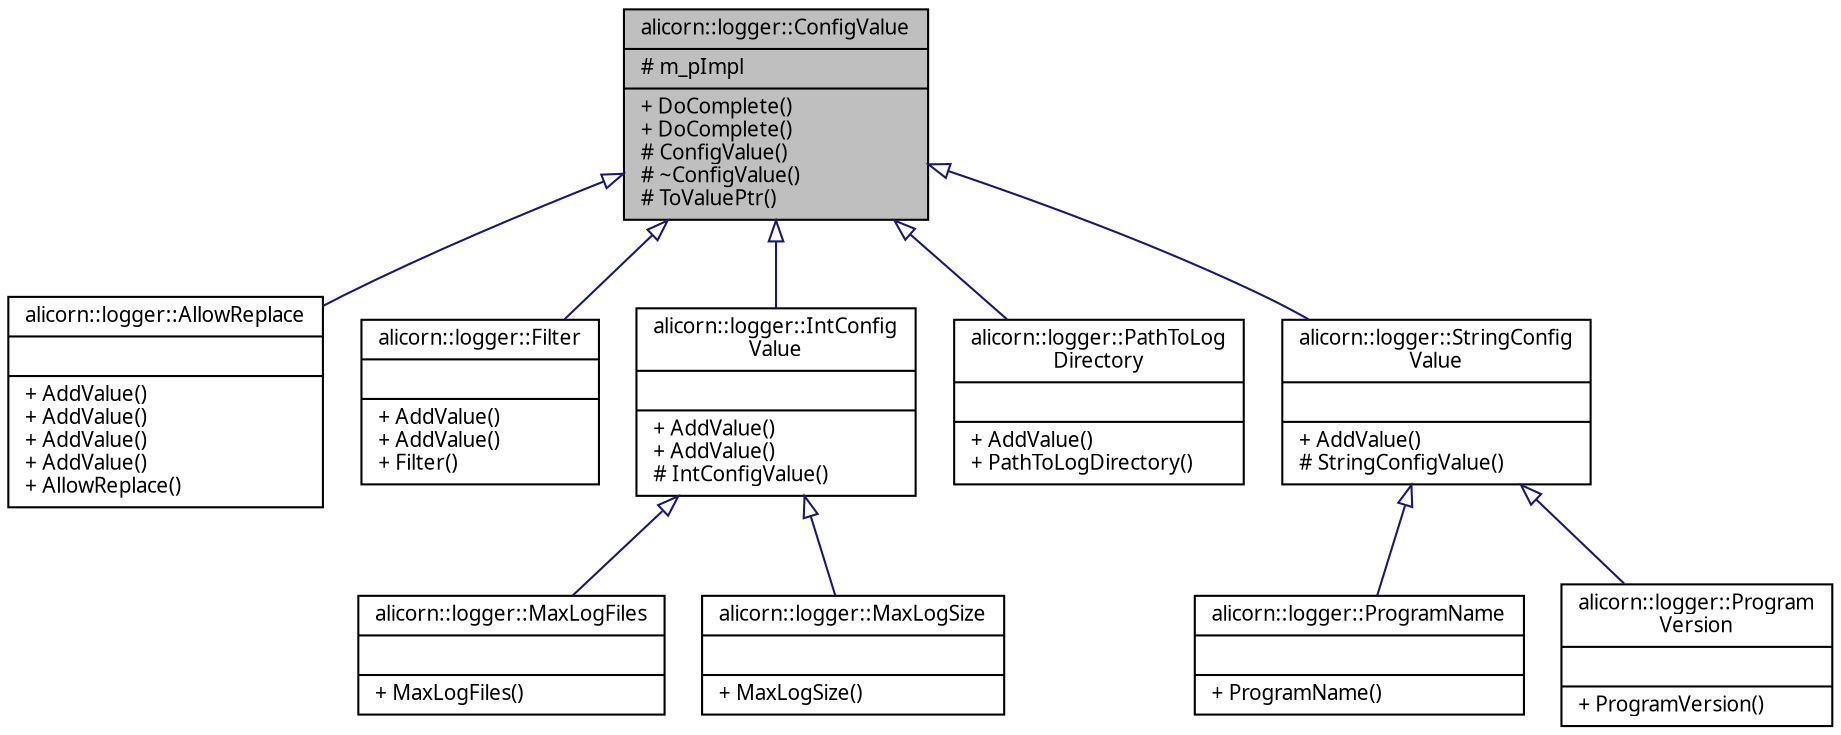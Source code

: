 digraph "alicorn::logger::ConfigValue"
{
 // INTERACTIVE_SVG=YES
  edge [fontname="Verdana",fontsize="10",labelfontname="Verdana",labelfontsize="10"];
  node [fontname="Verdana",fontsize="10",shape=record];
  Node1 [label="{alicorn::logger::ConfigValue\n|# m_pImpl\l|+ DoComplete()\l+ DoComplete()\l# ConfigValue()\l# ~ConfigValue()\l# ToValuePtr()\l}",height=0.2,width=0.4,color="black", fillcolor="grey75", style="filled", fontcolor="black"];
  Node1 -> Node2 [dir="back",color="midnightblue",fontsize="10",style="solid",arrowtail="onormal",fontname="Verdana"];
  Node2 [label="{alicorn::logger::AllowReplace\n||+ AddValue()\l+ AddValue()\l+ AddValue()\l+ AddValue()\l+ AllowReplace()\l}",height=0.2,width=0.4,color="black", fillcolor="white", style="filled",URL="$a00065.html",tooltip="Класс входит в Проект Logger   Включить/выключить разрешение повторов сообщений из одного и того же м..."];
  Node1 -> Node3 [dir="back",color="midnightblue",fontsize="10",style="solid",arrowtail="onormal",fontname="Verdana"];
  Node3 [label="{alicorn::logger::Filter\n||+ AddValue()\l+ AddValue()\l+ Filter()\l}",height=0.2,width=0.4,color="black", fillcolor="white", style="filled",URL="$a00089.html",tooltip="Класс входит в Проект Logger   Фильтр сообщений. Выводиться в лог будут сообщения >= установленного..."];
  Node1 -> Node4 [dir="back",color="midnightblue",fontsize="10",style="solid",arrowtail="onormal",fontname="Verdana"];
  Node4 [label="{alicorn::logger::IntConfig\lValue\n||+ AddValue()\l+ AddValue()\l# IntConfigValue()\l}",height=0.2,width=0.4,color="black", fillcolor="white", style="filled",URL="$a00098.html",tooltip="Класс входит в Проект Logger   Базовый класс для целочисленных параметров. "];
  Node4 -> Node5 [dir="back",color="midnightblue",fontsize="10",style="solid",arrowtail="onormal",fontname="Verdana"];
  Node5 [label="{alicorn::logger::MaxLogFiles\n||+ MaxLogFiles()\l}",height=0.2,width=0.4,color="black", fillcolor="white", style="filled",URL="$a00107.html",tooltip="Класс входит в Проект Logger   Количество файлов журнала лога, которые будут храниться (0 - для отклю..."];
  Node4 -> Node6 [dir="back",color="midnightblue",fontsize="10",style="solid",arrowtail="onormal",fontname="Verdana"];
  Node6 [label="{alicorn::logger::MaxLogSize\n||+ MaxLogSize()\l}",height=0.2,width=0.4,color="black", fillcolor="white", style="filled",URL="$a00108.html",tooltip="Класс входит в Проект Logger   Максимальный размер файла журнала в байтах (0 - без ограничений)..."];
  Node1 -> Node7 [dir="back",color="midnightblue",fontsize="10",style="solid",arrowtail="onormal",fontname="Verdana"];
  Node7 [label="{alicorn::logger::PathToLog\lDirectory\n||+ AddValue()\l+ PathToLogDirectory()\l}",height=0.2,width=0.4,color="black", fillcolor="white", style="filled",URL="$a00116.html",tooltip="Класс входит в Проект Logger   Имя папки, в которой будут создаваться файлы журнала. "];
  Node1 -> Node8 [dir="back",color="midnightblue",fontsize="10",style="solid",arrowtail="onormal",fontname="Verdana"];
  Node8 [label="{alicorn::logger::StringConfig\lValue\n||+ AddValue()\l# StringConfigValue()\l}",height=0.2,width=0.4,color="black", fillcolor="white", style="filled",URL="$a00136.html",tooltip="Класс входит в Проект Logger   Базовый класс для строковых параметров. "];
  Node8 -> Node9 [dir="back",color="midnightblue",fontsize="10",style="solid",arrowtail="onormal",fontname="Verdana"];
  Node9 [label="{alicorn::logger::ProgramName\n||+ ProgramName()\l}",height=0.2,width=0.4,color="black", fillcolor="white", style="filled",URL="$a00118.html",tooltip="Класс входит в Проект Logger   Имя программы (по умолчанию берется из ресурсов текущего модуля)..."];
  Node8 -> Node10 [dir="back",color="midnightblue",fontsize="10",style="solid",arrowtail="onormal",fontname="Verdana"];
  Node10 [label="{alicorn::logger::Program\lVersion\n||+ ProgramVersion()\l}",height=0.2,width=0.4,color="black", fillcolor="white", style="filled",URL="$a00119.html",tooltip="Класс входит в Проект Logger   Строка версии программы (по умолчанию берется из ресурсов текущего мод..."];
}
